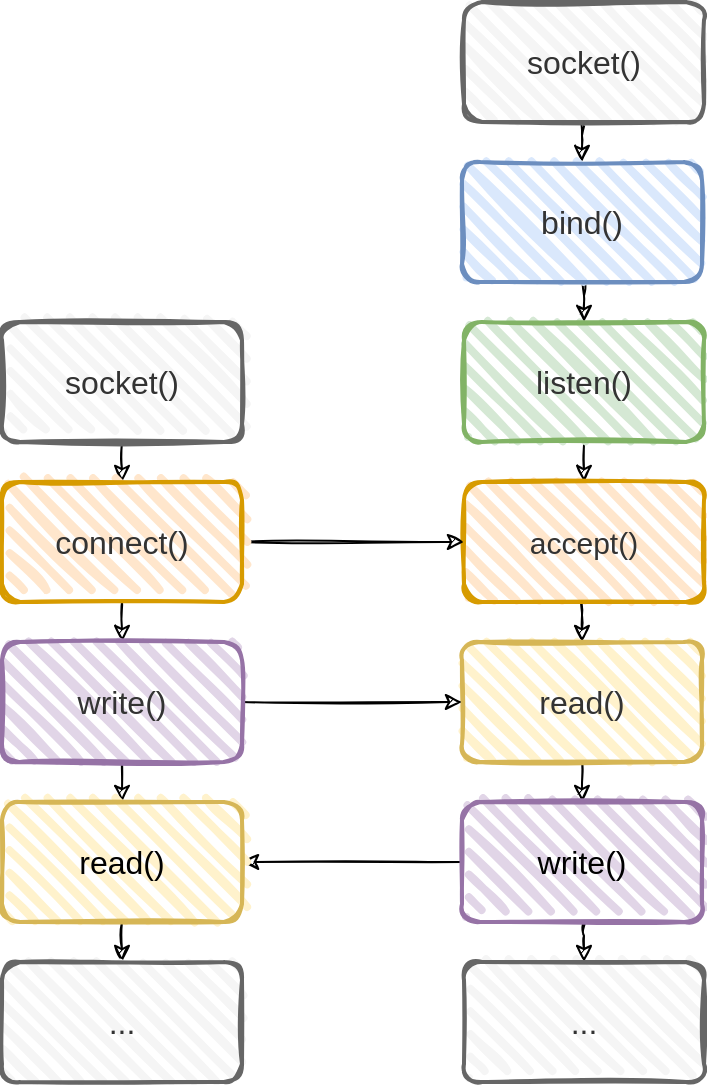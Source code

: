 <mxfile version="20.0.1" type="github">
  <diagram id="xab_-WxCl95ADfNcL_-K" name="Page-1">
    <mxGraphModel dx="1182" dy="732" grid="1" gridSize="10" guides="1" tooltips="1" connect="1" arrows="1" fold="1" page="1" pageScale="1" pageWidth="827" pageHeight="1169" math="0" shadow="0">
      <root>
        <mxCell id="0" />
        <mxCell id="1" parent="0" />
        <mxCell id="X01GNhUwHlDNzpuAlYnD-28" style="edgeStyle=orthogonalEdgeStyle;rounded=1;comic=1;orthogonalLoop=1;jettySize=auto;html=1;exitX=0.5;exitY=1;exitDx=0;exitDy=0;entryX=0.5;entryY=0;entryDx=0;entryDy=0;fontSize=16;shadow=0;sketch=1;" edge="1" parent="1" source="X01GNhUwHlDNzpuAlYnD-12" target="X01GNhUwHlDNzpuAlYnD-22">
          <mxGeometry relative="1" as="geometry" />
        </mxCell>
        <mxCell id="X01GNhUwHlDNzpuAlYnD-12" value="&lt;span style=&quot;color: rgb(51, 51, 51); font-size: 16px;&quot;&gt;socket()&lt;/span&gt;" style="rounded=1;whiteSpace=wrap;html=1;strokeWidth=2;fillWeight=4;hachureGap=8;hachureAngle=45;fillColor=#f5f5f5;fontSize=12;strokeColor=#666666;shadow=0;glass=0;sketch=1;fillStyle=hachure;fontColor=#333333;" vertex="1" parent="1">
          <mxGeometry x="470" y="200" width="120" height="60" as="geometry" />
        </mxCell>
        <mxCell id="X01GNhUwHlDNzpuAlYnD-29" style="edgeStyle=orthogonalEdgeStyle;rounded=1;comic=1;orthogonalLoop=1;jettySize=auto;html=1;exitX=0.5;exitY=1;exitDx=0;exitDy=0;entryX=0.5;entryY=0;entryDx=0;entryDy=0;fontSize=16;shadow=0;sketch=1;" edge="1" parent="1" source="X01GNhUwHlDNzpuAlYnD-22" target="X01GNhUwHlDNzpuAlYnD-23">
          <mxGeometry relative="1" as="geometry" />
        </mxCell>
        <mxCell id="X01GNhUwHlDNzpuAlYnD-22" value="&lt;span style=&quot;color: rgb(51, 51, 51); font-size: 16px;&quot;&gt;bind()&lt;/span&gt;" style="rounded=1;whiteSpace=wrap;html=1;strokeWidth=2;fillWeight=4;hachureGap=8;hachureAngle=45;fillColor=#dae8fc;fontSize=16;strokeColor=#6c8ebf;shadow=0;glass=0;sketch=1;fillStyle=hachure;" vertex="1" parent="1">
          <mxGeometry x="469" y="280" width="120" height="60" as="geometry" />
        </mxCell>
        <mxCell id="X01GNhUwHlDNzpuAlYnD-30" style="edgeStyle=orthogonalEdgeStyle;rounded=1;comic=1;orthogonalLoop=1;jettySize=auto;html=1;exitX=0.5;exitY=1;exitDx=0;exitDy=0;entryX=0.5;entryY=0;entryDx=0;entryDy=0;fontSize=16;shadow=0;sketch=1;" edge="1" parent="1" source="X01GNhUwHlDNzpuAlYnD-23" target="X01GNhUwHlDNzpuAlYnD-24">
          <mxGeometry relative="1" as="geometry" />
        </mxCell>
        <mxCell id="X01GNhUwHlDNzpuAlYnD-23" value="&lt;span style=&quot;color: rgb(51, 51, 51); font-size: 16px;&quot;&gt;listen()&lt;/span&gt;" style="rounded=1;whiteSpace=wrap;html=1;strokeWidth=2;fillWeight=4;hachureGap=8;hachureAngle=45;fillColor=#d5e8d4;fontSize=16;strokeColor=#82b366;shadow=0;glass=0;sketch=1;fillStyle=hachure;" vertex="1" parent="1">
          <mxGeometry x="470" y="360" width="120" height="60" as="geometry" />
        </mxCell>
        <mxCell id="X01GNhUwHlDNzpuAlYnD-35" style="edgeStyle=orthogonalEdgeStyle;rounded=1;comic=1;orthogonalLoop=1;jettySize=auto;html=1;exitX=0.5;exitY=1;exitDx=0;exitDy=0;entryX=0.5;entryY=0;entryDx=0;entryDy=0;fontSize=16;shadow=0;sketch=1;" edge="1" parent="1" source="X01GNhUwHlDNzpuAlYnD-24" target="X01GNhUwHlDNzpuAlYnD-32">
          <mxGeometry relative="1" as="geometry" />
        </mxCell>
        <mxCell id="X01GNhUwHlDNzpuAlYnD-24" value="&lt;span style=&quot;color: rgb(51, 51, 51); font-size: 15px;&quot;&gt;accept()&lt;/span&gt;" style="rounded=1;whiteSpace=wrap;html=1;strokeWidth=2;fillWeight=4;hachureGap=8;hachureAngle=45;fillColor=#ffe6cc;fontSize=15;strokeColor=#d79b00;shadow=0;glass=0;sketch=1;fillStyle=hachure;" vertex="1" parent="1">
          <mxGeometry x="470" y="440" width="120" height="60" as="geometry" />
        </mxCell>
        <mxCell id="X01GNhUwHlDNzpuAlYnD-27" style="edgeStyle=orthogonalEdgeStyle;rounded=1;comic=1;orthogonalLoop=1;jettySize=auto;html=1;exitX=0.5;exitY=1;exitDx=0;exitDy=0;entryX=0.5;entryY=0;entryDx=0;entryDy=0;fontSize=16;shadow=0;sketch=1;" edge="1" parent="1" source="X01GNhUwHlDNzpuAlYnD-25" target="X01GNhUwHlDNzpuAlYnD-26">
          <mxGeometry relative="1" as="geometry" />
        </mxCell>
        <mxCell id="X01GNhUwHlDNzpuAlYnD-25" value="&lt;span style=&quot;color: rgb(51, 51, 51); font-size: 16px;&quot;&gt;socket()&lt;/span&gt;" style="rounded=1;whiteSpace=wrap;html=1;strokeWidth=2;fillWeight=4;hachureGap=8;hachureAngle=45;fillColor=#f5f5f5;fontSize=12;strokeColor=#666666;shadow=0;glass=0;sketch=1;fillStyle=hachure;fontColor=#333333;" vertex="1" parent="1">
          <mxGeometry x="239" y="360" width="120" height="60" as="geometry" />
        </mxCell>
        <mxCell id="X01GNhUwHlDNzpuAlYnD-31" style="edgeStyle=orthogonalEdgeStyle;rounded=1;comic=1;orthogonalLoop=1;jettySize=auto;html=1;exitX=1;exitY=0.5;exitDx=0;exitDy=0;entryX=0;entryY=0.5;entryDx=0;entryDy=0;fontSize=16;shadow=0;sketch=1;" edge="1" parent="1" source="X01GNhUwHlDNzpuAlYnD-26" target="X01GNhUwHlDNzpuAlYnD-24">
          <mxGeometry relative="1" as="geometry" />
        </mxCell>
        <mxCell id="X01GNhUwHlDNzpuAlYnD-40" style="edgeStyle=orthogonalEdgeStyle;rounded=1;comic=1;orthogonalLoop=1;jettySize=auto;html=1;exitX=0.5;exitY=1;exitDx=0;exitDy=0;entryX=0.5;entryY=0;entryDx=0;entryDy=0;fontSize=16;shadow=0;sketch=1;" edge="1" parent="1" source="X01GNhUwHlDNzpuAlYnD-26" target="X01GNhUwHlDNzpuAlYnD-33">
          <mxGeometry relative="1" as="geometry" />
        </mxCell>
        <mxCell id="X01GNhUwHlDNzpuAlYnD-26" value="&lt;span style=&quot;color: rgb(51, 51, 51); font-size: 16px;&quot;&gt;connect()&lt;/span&gt;" style="rounded=1;whiteSpace=wrap;html=1;strokeWidth=2;fillWeight=4;hachureGap=8;hachureAngle=45;fillColor=#ffe6cc;fontSize=12;strokeColor=#d79b00;shadow=0;glass=0;sketch=1;fillStyle=hachure;" vertex="1" parent="1">
          <mxGeometry x="239" y="440" width="120" height="60" as="geometry" />
        </mxCell>
        <mxCell id="X01GNhUwHlDNzpuAlYnD-43" style="edgeStyle=orthogonalEdgeStyle;rounded=1;comic=1;sketch=1;orthogonalLoop=1;jettySize=auto;html=1;exitX=0.5;exitY=1;exitDx=0;exitDy=0;entryX=0.5;entryY=0;entryDx=0;entryDy=0;shadow=0;fontSize=16;" edge="1" parent="1" source="X01GNhUwHlDNzpuAlYnD-32" target="X01GNhUwHlDNzpuAlYnD-34">
          <mxGeometry relative="1" as="geometry" />
        </mxCell>
        <mxCell id="X01GNhUwHlDNzpuAlYnD-32" value="&lt;span style=&quot;color: rgb(51, 51, 51); font-size: 16px;&quot;&gt;read()&lt;/span&gt;" style="rounded=1;whiteSpace=wrap;html=1;strokeWidth=2;fillWeight=4;hachureGap=8;hachureAngle=45;fillColor=#fff2cc;fontSize=12;strokeColor=#d6b656;shadow=0;glass=0;sketch=1;fillStyle=hachure;" vertex="1" parent="1">
          <mxGeometry x="469" y="520" width="120" height="60" as="geometry" />
        </mxCell>
        <mxCell id="X01GNhUwHlDNzpuAlYnD-37" style="edgeStyle=orthogonalEdgeStyle;rounded=1;comic=1;orthogonalLoop=1;jettySize=auto;html=1;exitX=1;exitY=0.5;exitDx=0;exitDy=0;entryX=0;entryY=0.5;entryDx=0;entryDy=0;fontSize=16;shadow=0;sketch=1;" edge="1" parent="1" source="X01GNhUwHlDNzpuAlYnD-33" target="X01GNhUwHlDNzpuAlYnD-32">
          <mxGeometry relative="1" as="geometry" />
        </mxCell>
        <mxCell id="X01GNhUwHlDNzpuAlYnD-41" style="edgeStyle=orthogonalEdgeStyle;rounded=1;comic=1;orthogonalLoop=1;jettySize=auto;html=1;exitX=0.5;exitY=1;exitDx=0;exitDy=0;entryX=0.5;entryY=0;entryDx=0;entryDy=0;fontSize=16;shadow=0;sketch=1;" edge="1" parent="1" source="X01GNhUwHlDNzpuAlYnD-33" target="X01GNhUwHlDNzpuAlYnD-36">
          <mxGeometry relative="1" as="geometry" />
        </mxCell>
        <mxCell id="X01GNhUwHlDNzpuAlYnD-33" value="&lt;span style=&quot;color: rgb(51, 51, 51); font-size: 16px;&quot;&gt;write&lt;/span&gt;&lt;span style=&quot;color: rgba(0, 0, 0, 0); font-family: monospace; font-size: 0px; text-align: start;&quot;&gt;%3CmxGraphModel%3E%3Croot%3E%3CmxCell%20id%3D%220%22%2F%3E%3CmxCell%20id%3D%221%22%20parent%3D%220%22%2F%3E%3CmxCell%20id%3D%222%22%20value%3D%22%26lt%3Bspan%20style%3D%26quot%3Bcolor%3A%20rgb(51%2C%2051%2C%2051)%3B%20font-size%3A%2016px%3B%26quot%3B%26gt%3Bread()%26lt%3B%2Fspan%26gt%3B%22%20style%3D%22rounded%3D1%3BwhiteSpace%3Dwrap%3Bhtml%3D1%3BstrokeWidth%3D2%3BfillWeight%3D4%3BhachureGap%3D8%3BhachureAngle%3D45%3BfillColor%3D%23f5f5f5%3BfontSize%3D12%3BstrokeColor%3D%23666666%3Bshadow%3D0%3Bglass%3D0%3Bsketch%3D1%3BfillStyle%3Dhachure%3BfontColor%3D%23333333%3B%22%20vertex%3D%221%22%20parent%3D%221%22%3E%3CmxGeometry%20x%3D%22239%22%20y%3D%22500%22%20width%3D%22120%22%20height%3D%2260%22%20as%3D%22geometry%22%2F%3E%3C%2FmxCell%3E%3C%2Froot%3E%3C%2FmxGraphModel%3E&lt;/span&gt;&lt;span style=&quot;color: rgb(51, 51, 51); font-size: 16px;&quot;&gt;()&lt;/span&gt;&lt;span style=&quot;color: rgba(0, 0, 0, 0); font-family: monospace; font-size: 0px; text-align: start;&quot;&gt;%3CmxGraphModel%3E%3Croot%3E%3CmxCell%20id%3D%220%22%2F%3E%3CmxCell%20id%3D%221%22%20parent%3D%220%22%2F%3E%3CmxCell%20id%3D%222%22%20value%3D%22%26lt%3Bspan%20style%3D%26quot%3Bcolor%3A%20rgb(51%2C%2051%2C%2051)%3B%20font-size%3A%2016px%3B%26quot%3B%26gt%3Bread()%26lt%3B%2Fspan%26gt%3B%22%20style%3D%22rounded%3D1%3BwhiteSpace%3Dwrap%3Bhtml%3D1%3BstrokeWidth%3D2%3BfillWeight%3D4%3BhachureGap%3D8%3BhachureAngle%3D45%3BfillColor%3D%23f5f5f5%3BfontSize%3D12%3BstrokeColor%3D%23666666%3Bshadow%3D0%3Bglass%3D0%3Bsketch%3D1%3BfillStyle%3Dhachure%3BfontColor%3D%23333333%3B%22%20vertex%3D%221%22%20parent%3D%221%22%3E%3CmxGeometry%20x%3D%22239%22%20y%3D%22500%22%20width%3D%22120%22%20height%3D%2260%22%20as%3D%22geometry%22%2F%3E%3C%2FmxCell%3E%3C%2Froot%3E%3C%2FmxGraphModel%3E&lt;/span&gt;" style="rounded=1;whiteSpace=wrap;html=1;strokeWidth=2;fillWeight=4;hachureGap=8;hachureAngle=45;fillColor=#e1d5e7;fontSize=12;strokeColor=#9673a6;shadow=0;glass=0;sketch=1;fillStyle=hachure;" vertex="1" parent="1">
          <mxGeometry x="239" y="520" width="120" height="60" as="geometry" />
        </mxCell>
        <mxCell id="X01GNhUwHlDNzpuAlYnD-38" style="edgeStyle=orthogonalEdgeStyle;rounded=1;comic=1;orthogonalLoop=1;jettySize=auto;html=1;exitX=0;exitY=0.5;exitDx=0;exitDy=0;entryX=1;entryY=0.5;entryDx=0;entryDy=0;fontSize=16;shadow=0;sketch=1;" edge="1" parent="1" source="X01GNhUwHlDNzpuAlYnD-34" target="X01GNhUwHlDNzpuAlYnD-36">
          <mxGeometry relative="1" as="geometry" />
        </mxCell>
        <mxCell id="X01GNhUwHlDNzpuAlYnD-45" style="edgeStyle=orthogonalEdgeStyle;rounded=1;comic=1;sketch=1;orthogonalLoop=1;jettySize=auto;html=1;exitX=0.5;exitY=1;exitDx=0;exitDy=0;entryX=0.5;entryY=0;entryDx=0;entryDy=0;shadow=0;fontSize=16;" edge="1" parent="1" source="X01GNhUwHlDNzpuAlYnD-34" target="X01GNhUwHlDNzpuAlYnD-44">
          <mxGeometry relative="1" as="geometry" />
        </mxCell>
        <mxCell id="X01GNhUwHlDNzpuAlYnD-34" value="&lt;span style=&quot;font-size: 16px;&quot;&gt;write()&lt;/span&gt;" style="rounded=1;whiteSpace=wrap;html=1;strokeWidth=2;fillWeight=4;hachureGap=8;hachureAngle=45;fillColor=#e1d5e7;fontSize=12;strokeColor=#9673a6;shadow=0;glass=0;sketch=1;fillStyle=hachure;" vertex="1" parent="1">
          <mxGeometry x="469" y="600" width="120" height="60" as="geometry" />
        </mxCell>
        <mxCell id="X01GNhUwHlDNzpuAlYnD-42" style="edgeStyle=orthogonalEdgeStyle;rounded=1;comic=1;orthogonalLoop=1;jettySize=auto;html=1;exitX=0.5;exitY=1;exitDx=0;exitDy=0;entryX=0.5;entryY=0;entryDx=0;entryDy=0;fontSize=16;shadow=0;sketch=1;" edge="1" parent="1" source="X01GNhUwHlDNzpuAlYnD-36" target="X01GNhUwHlDNzpuAlYnD-39">
          <mxGeometry relative="1" as="geometry" />
        </mxCell>
        <mxCell id="X01GNhUwHlDNzpuAlYnD-36" value="&lt;span style=&quot;font-size: 16px;&quot;&gt;read()&lt;/span&gt;" style="rounded=1;whiteSpace=wrap;html=1;strokeWidth=2;fillWeight=4;hachureGap=8;hachureAngle=45;fillColor=#fff2cc;fontSize=12;strokeColor=#d6b656;shadow=0;glass=0;sketch=1;fillStyle=hachure;" vertex="1" parent="1">
          <mxGeometry x="239" y="600" width="120" height="60" as="geometry" />
        </mxCell>
        <mxCell id="X01GNhUwHlDNzpuAlYnD-39" value="&lt;span style=&quot;font-size: 16px;&quot;&gt;...&lt;/span&gt;" style="rounded=1;whiteSpace=wrap;html=1;strokeWidth=2;fillWeight=4;hachureGap=8;hachureAngle=45;fillColor=#f5f5f5;fontSize=12;strokeColor=#666666;shadow=0;glass=0;sketch=1;fillStyle=hachure;fontColor=#333333;" vertex="1" parent="1">
          <mxGeometry x="239" y="680" width="120" height="60" as="geometry" />
        </mxCell>
        <mxCell id="X01GNhUwHlDNzpuAlYnD-44" value="&lt;span style=&quot;font-size: 16px;&quot;&gt;...&lt;/span&gt;" style="rounded=1;whiteSpace=wrap;html=1;strokeWidth=2;fillWeight=4;hachureGap=8;hachureAngle=45;fillColor=#f5f5f5;fontSize=12;strokeColor=#666666;shadow=0;glass=0;sketch=1;fillStyle=hachure;fontColor=#333333;" vertex="1" parent="1">
          <mxGeometry x="470" y="680" width="120" height="60" as="geometry" />
        </mxCell>
      </root>
    </mxGraphModel>
  </diagram>
</mxfile>
